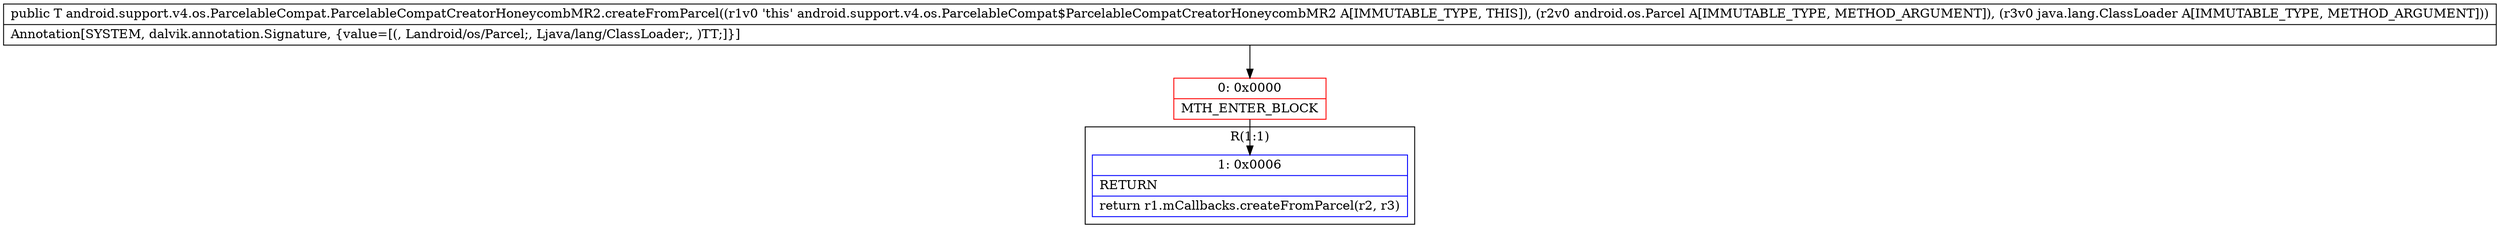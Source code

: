 digraph "CFG forandroid.support.v4.os.ParcelableCompat.ParcelableCompatCreatorHoneycombMR2.createFromParcel(Landroid\/os\/Parcel;Ljava\/lang\/ClassLoader;)Ljava\/lang\/Object;" {
subgraph cluster_Region_1017841135 {
label = "R(1:1)";
node [shape=record,color=blue];
Node_1 [shape=record,label="{1\:\ 0x0006|RETURN\l|return r1.mCallbacks.createFromParcel(r2, r3)\l}"];
}
Node_0 [shape=record,color=red,label="{0\:\ 0x0000|MTH_ENTER_BLOCK\l}"];
MethodNode[shape=record,label="{public T android.support.v4.os.ParcelableCompat.ParcelableCompatCreatorHoneycombMR2.createFromParcel((r1v0 'this' android.support.v4.os.ParcelableCompat$ParcelableCompatCreatorHoneycombMR2 A[IMMUTABLE_TYPE, THIS]), (r2v0 android.os.Parcel A[IMMUTABLE_TYPE, METHOD_ARGUMENT]), (r3v0 java.lang.ClassLoader A[IMMUTABLE_TYPE, METHOD_ARGUMENT]))  | Annotation[SYSTEM, dalvik.annotation.Signature, \{value=[(, Landroid\/os\/Parcel;, Ljava\/lang\/ClassLoader;, )TT;]\}]\l}"];
MethodNode -> Node_0;
Node_0 -> Node_1;
}

